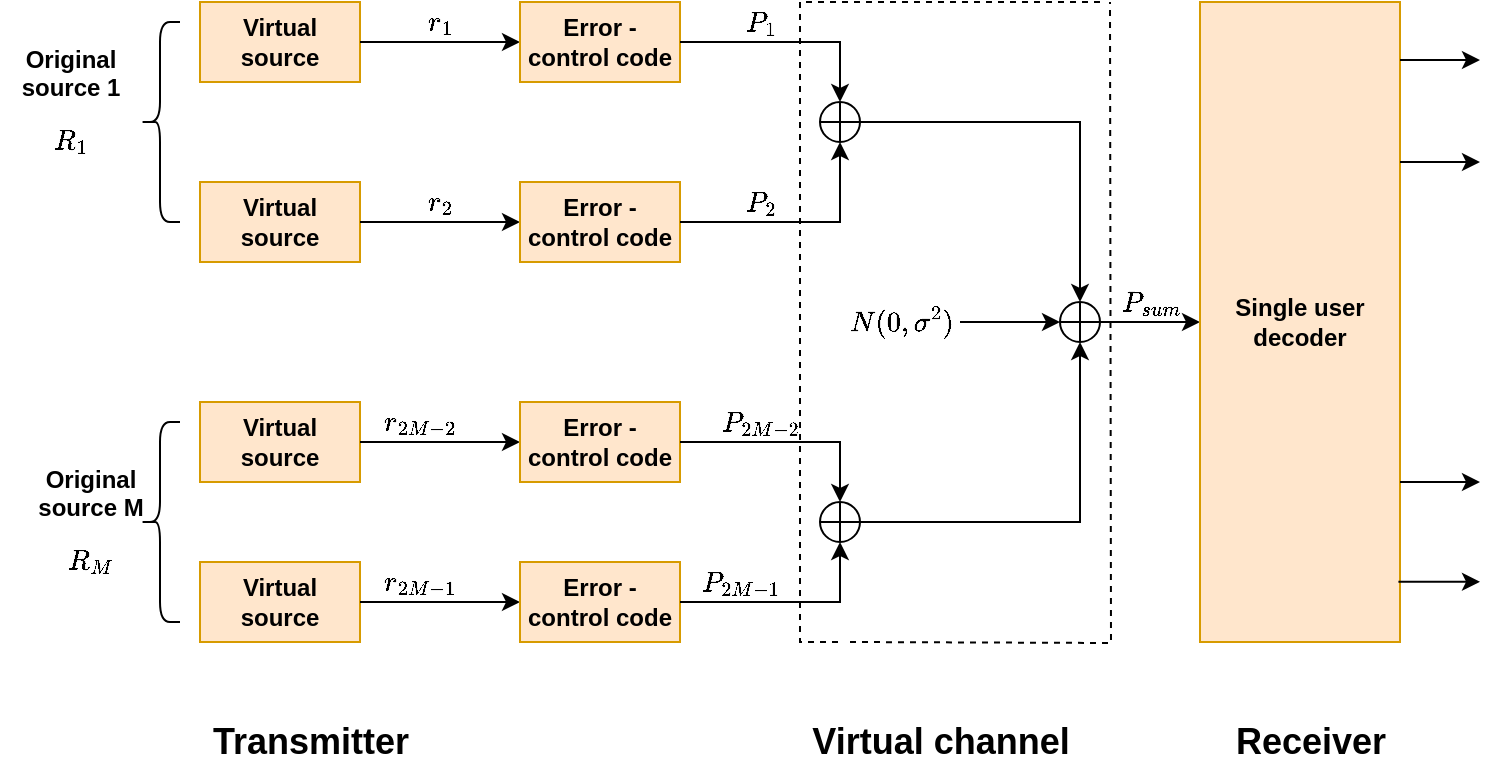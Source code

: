 <mxfile version="14.9.6" type="device"><diagram id="pdJV9NHRxK8Gm3Xo7Sbg" name="Page-1"><mxGraphModel dx="1422" dy="822" grid="1" gridSize="10" guides="1" tooltips="1" connect="1" arrows="1" fold="1" page="1" pageScale="1" pageWidth="850" pageHeight="1100" math="1" shadow="0"><root><mxCell id="0"/><mxCell id="1" parent="0"/><mxCell id="xJBaxBvenWhT0LmAqflb-48" value="&lt;b&gt;Virtual source&lt;/b&gt;" style="rounded=0;whiteSpace=wrap;html=1;fillColor=#ffe6cc;strokeColor=#d79b00;" vertex="1" parent="1"><mxGeometry x="130" y="370" width="80" height="40" as="geometry"/></mxCell><mxCell id="xJBaxBvenWhT0LmAqflb-49" value="&lt;b&gt;Virtual source&lt;/b&gt;" style="rounded=0;whiteSpace=wrap;html=1;fillColor=#ffe6cc;strokeColor=#d79b00;" vertex="1" parent="1"><mxGeometry x="130" y="570" width="80" height="40" as="geometry"/></mxCell><mxCell id="xJBaxBvenWhT0LmAqflb-50" value="&lt;b&gt;Virtual source&lt;/b&gt;" style="rounded=0;whiteSpace=wrap;html=1;fillColor=#ffe6cc;strokeColor=#d79b00;" vertex="1" parent="1"><mxGeometry x="130" y="650" width="80" height="40" as="geometry"/></mxCell><mxCell id="xJBaxBvenWhT0LmAqflb-51" value="&lt;b&gt;Virtual source&lt;/b&gt;" style="rounded=0;whiteSpace=wrap;html=1;fillColor=#ffe6cc;strokeColor=#d79b00;" vertex="1" parent="1"><mxGeometry x="130" y="460" width="80" height="40" as="geometry"/></mxCell><mxCell id="xJBaxBvenWhT0LmAqflb-52" value="" style="endArrow=classic;html=1;rounded=0;edgeStyle=orthogonalEdgeStyle;exitX=1;exitY=0.5;exitDx=0;exitDy=0;" edge="1" parent="1" source="xJBaxBvenWhT0LmAqflb-48"><mxGeometry width="50" height="50" relative="1" as="geometry"><mxPoint x="450" y="500" as="sourcePoint"/><mxPoint x="290" y="390" as="targetPoint"/></mxGeometry></mxCell><mxCell id="xJBaxBvenWhT0LmAqflb-53" value="" style="endArrow=classic;html=1;rounded=0;edgeStyle=orthogonalEdgeStyle;exitX=1;exitY=0.5;exitDx=0;exitDy=0;" edge="1" parent="1" source="xJBaxBvenWhT0LmAqflb-51"><mxGeometry width="50" height="50" relative="1" as="geometry"><mxPoint x="220" y="400" as="sourcePoint"/><mxPoint x="290" y="480" as="targetPoint"/></mxGeometry></mxCell><mxCell id="xJBaxBvenWhT0LmAqflb-54" value="" style="endArrow=classic;html=1;rounded=0;edgeStyle=orthogonalEdgeStyle;exitX=1;exitY=0.5;exitDx=0;exitDy=0;" edge="1" parent="1" source="xJBaxBvenWhT0LmAqflb-49"><mxGeometry width="50" height="50" relative="1" as="geometry"><mxPoint x="220" y="490" as="sourcePoint"/><mxPoint x="290" y="590" as="targetPoint"/></mxGeometry></mxCell><mxCell id="xJBaxBvenWhT0LmAqflb-55" value="" style="endArrow=classic;html=1;rounded=0;edgeStyle=orthogonalEdgeStyle;exitX=1;exitY=0.5;exitDx=0;exitDy=0;" edge="1" parent="1" source="xJBaxBvenWhT0LmAqflb-50"><mxGeometry width="50" height="50" relative="1" as="geometry"><mxPoint x="220" y="600" as="sourcePoint"/><mxPoint x="290" y="670" as="targetPoint"/></mxGeometry></mxCell><mxCell id="xJBaxBvenWhT0LmAqflb-56" value="$$r_1$$" style="text;html=1;align=center;verticalAlign=middle;resizable=0;points=[];autosize=1;strokeColor=none;fillColor=none;" vertex="1" parent="1"><mxGeometry x="220" y="370" width="60" height="20" as="geometry"/></mxCell><mxCell id="xJBaxBvenWhT0LmAqflb-57" value="$$r_2$$" style="text;html=1;align=center;verticalAlign=middle;resizable=0;points=[];autosize=1;strokeColor=none;fillColor=none;" vertex="1" parent="1"><mxGeometry x="220" y="460" width="60" height="20" as="geometry"/></mxCell><mxCell id="xJBaxBvenWhT0LmAqflb-58" value="$$r_{2M-2}$$" style="text;html=1;align=center;verticalAlign=middle;resizable=0;points=[];autosize=1;strokeColor=none;fillColor=none;" vertex="1" parent="1"><mxGeometry x="195" y="570" width="90" height="20" as="geometry"/></mxCell><mxCell id="xJBaxBvenWhT0LmAqflb-59" value="$$r_{2M-1}$$" style="text;html=1;align=center;verticalAlign=middle;resizable=0;points=[];autosize=1;strokeColor=none;fillColor=none;" vertex="1" parent="1"><mxGeometry x="195" y="650" width="90" height="20" as="geometry"/></mxCell><mxCell id="xJBaxBvenWhT0LmAqflb-60" value="&lt;b&gt;Error - control code&lt;/b&gt;" style="rounded=0;whiteSpace=wrap;html=1;fillColor=#ffe6cc;strokeColor=#d79b00;" vertex="1" parent="1"><mxGeometry x="290" y="370" width="80" height="40" as="geometry"/></mxCell><mxCell id="xJBaxBvenWhT0LmAqflb-61" value="&lt;b&gt;Error - control code&lt;/b&gt;" style="rounded=0;whiteSpace=wrap;html=1;fillColor=#ffe6cc;strokeColor=#d79b00;" vertex="1" parent="1"><mxGeometry x="290" y="460" width="80" height="40" as="geometry"/></mxCell><mxCell id="xJBaxBvenWhT0LmAqflb-62" value="&lt;b&gt;Error - control code&lt;/b&gt;" style="rounded=0;whiteSpace=wrap;html=1;fillColor=#ffe6cc;strokeColor=#d79b00;" vertex="1" parent="1"><mxGeometry x="290" y="570" width="80" height="40" as="geometry"/></mxCell><mxCell id="xJBaxBvenWhT0LmAqflb-63" value="&lt;b&gt;Error - control code&lt;/b&gt;" style="rounded=0;whiteSpace=wrap;html=1;fillColor=#ffe6cc;strokeColor=#d79b00;" vertex="1" parent="1"><mxGeometry x="290" y="650" width="80" height="40" as="geometry"/></mxCell><mxCell id="xJBaxBvenWhT0LmAqflb-64" value="" style="endArrow=classic;html=1;rounded=0;edgeStyle=orthogonalEdgeStyle;exitX=1;exitY=0.5;exitDx=0;exitDy=0;" edge="1" parent="1" source="xJBaxBvenWhT0LmAqflb-60" target="xJBaxBvenWhT0LmAqflb-65"><mxGeometry width="50" height="50" relative="1" as="geometry"><mxPoint x="420" y="550" as="sourcePoint"/><mxPoint x="470" y="500" as="targetPoint"/></mxGeometry></mxCell><mxCell id="xJBaxBvenWhT0LmAqflb-65" value="" style="shape=orEllipse;perimeter=ellipsePerimeter;whiteSpace=wrap;html=1;backgroundOutline=1;" vertex="1" parent="1"><mxGeometry x="440" y="420" width="20" height="20" as="geometry"/></mxCell><mxCell id="xJBaxBvenWhT0LmAqflb-66" value="" style="endArrow=classic;html=1;rounded=0;edgeStyle=orthogonalEdgeStyle;exitX=1;exitY=0.5;exitDx=0;exitDy=0;entryX=0.5;entryY=1;entryDx=0;entryDy=0;" edge="1" parent="1" source="xJBaxBvenWhT0LmAqflb-61" target="xJBaxBvenWhT0LmAqflb-65"><mxGeometry width="50" height="50" relative="1" as="geometry"><mxPoint x="380" y="400" as="sourcePoint"/><mxPoint x="470" y="430" as="targetPoint"/></mxGeometry></mxCell><mxCell id="xJBaxBvenWhT0LmAqflb-67" value="" style="shape=orEllipse;perimeter=ellipsePerimeter;whiteSpace=wrap;html=1;backgroundOutline=1;" vertex="1" parent="1"><mxGeometry x="440" y="620" width="20" height="20" as="geometry"/></mxCell><mxCell id="xJBaxBvenWhT0LmAqflb-68" value="" style="edgeStyle=segmentEdgeStyle;endArrow=classic;html=1;rounded=0;entryX=0.5;entryY=0;entryDx=0;entryDy=0;exitX=1;exitY=0.5;exitDx=0;exitDy=0;" edge="1" parent="1" source="xJBaxBvenWhT0LmAqflb-62" target="xJBaxBvenWhT0LmAqflb-67"><mxGeometry width="50" height="50" relative="1" as="geometry"><mxPoint x="420" y="550" as="sourcePoint"/><mxPoint x="470" y="500" as="targetPoint"/></mxGeometry></mxCell><mxCell id="xJBaxBvenWhT0LmAqflb-69" value="" style="edgeStyle=segmentEdgeStyle;endArrow=classic;html=1;rounded=0;entryX=0.5;entryY=1;entryDx=0;entryDy=0;exitX=1;exitY=0.5;exitDx=0;exitDy=0;" edge="1" parent="1" source="xJBaxBvenWhT0LmAqflb-63" target="xJBaxBvenWhT0LmAqflb-67"><mxGeometry width="50" height="50" relative="1" as="geometry"><mxPoint x="420" y="550" as="sourcePoint"/><mxPoint x="470" y="500" as="targetPoint"/></mxGeometry></mxCell><mxCell id="xJBaxBvenWhT0LmAqflb-70" value="" style="shape=orEllipse;perimeter=ellipsePerimeter;whiteSpace=wrap;html=1;backgroundOutline=1;" vertex="1" parent="1"><mxGeometry x="560" y="520" width="20" height="20" as="geometry"/></mxCell><mxCell id="xJBaxBvenWhT0LmAqflb-71" value="" style="edgeStyle=elbowEdgeStyle;elbow=horizontal;endArrow=classic;html=1;rounded=0;exitX=1;exitY=0.5;exitDx=0;exitDy=0;entryX=0.5;entryY=0;entryDx=0;entryDy=0;" edge="1" parent="1" source="xJBaxBvenWhT0LmAqflb-65" target="xJBaxBvenWhT0LmAqflb-70"><mxGeometry width="50" height="50" relative="1" as="geometry"><mxPoint x="420" y="550" as="sourcePoint"/><mxPoint x="570" y="470" as="targetPoint"/><Array as="points"><mxPoint x="570" y="440"/></Array></mxGeometry></mxCell><mxCell id="xJBaxBvenWhT0LmAqflb-72" value="" style="edgeStyle=segmentEdgeStyle;endArrow=classic;html=1;rounded=0;exitX=1;exitY=0.5;exitDx=0;exitDy=0;entryX=0.5;entryY=1;entryDx=0;entryDy=0;" edge="1" parent="1" source="xJBaxBvenWhT0LmAqflb-67" target="xJBaxBvenWhT0LmAqflb-70"><mxGeometry width="50" height="50" relative="1" as="geometry"><mxPoint x="420" y="550" as="sourcePoint"/><mxPoint x="470" y="500" as="targetPoint"/></mxGeometry></mxCell><mxCell id="xJBaxBvenWhT0LmAqflb-73" value="" style="edgeStyle=segmentEdgeStyle;endArrow=classic;html=1;rounded=0;entryX=0;entryY=0.5;entryDx=0;entryDy=0;" edge="1" parent="1" target="xJBaxBvenWhT0LmAqflb-70"><mxGeometry width="50" height="50" relative="1" as="geometry"><mxPoint x="510" y="530" as="sourcePoint"/><mxPoint x="470" y="500" as="targetPoint"/></mxGeometry></mxCell><mxCell id="xJBaxBvenWhT0LmAqflb-74" value="" style="edgeStyle=segmentEdgeStyle;endArrow=classic;html=1;rounded=0;exitX=1;exitY=0.5;exitDx=0;exitDy=0;" edge="1" parent="1" source="xJBaxBvenWhT0LmAqflb-70"><mxGeometry width="50" height="50" relative="1" as="geometry"><mxPoint x="520" y="540" as="sourcePoint"/><mxPoint x="630" y="530" as="targetPoint"/></mxGeometry></mxCell><mxCell id="xJBaxBvenWhT0LmAqflb-75" value="$$N (0, \sigma^2)$$" style="text;html=1;align=center;verticalAlign=middle;resizable=0;points=[];autosize=1;strokeColor=none;fillColor=none;" vertex="1" parent="1"><mxGeometry x="420" y="520" width="120" height="20" as="geometry"/></mxCell><mxCell id="xJBaxBvenWhT0LmAqflb-76" value="$$P_{sum}$$" style="text;html=1;align=center;verticalAlign=middle;resizable=0;points=[];autosize=1;strokeColor=none;fillColor=none;" vertex="1" parent="1"><mxGeometry x="560" y="510" width="90" height="20" as="geometry"/></mxCell><mxCell id="xJBaxBvenWhT0LmAqflb-77" value="" style="shape=curlyBracket;whiteSpace=wrap;html=1;rounded=1;" vertex="1" parent="1"><mxGeometry x="100" y="580" width="20" height="100" as="geometry"/></mxCell><mxCell id="xJBaxBvenWhT0LmAqflb-78" value="" style="shape=curlyBracket;whiteSpace=wrap;html=1;rounded=1;" vertex="1" parent="1"><mxGeometry x="100" y="380" width="20" height="100" as="geometry"/></mxCell><mxCell id="xJBaxBvenWhT0LmAqflb-79" value="&lt;b&gt;Original &lt;br&gt;source 1&lt;br&gt;$$R_1$$&lt;/b&gt;" style="text;html=1;align=center;verticalAlign=middle;resizable=0;points=[];autosize=1;strokeColor=none;fillColor=none;" vertex="1" parent="1"><mxGeometry x="30" y="400" width="70" height="50" as="geometry"/></mxCell><mxCell id="xJBaxBvenWhT0LmAqflb-80" value="&lt;b&gt;Original&lt;br&gt;source M&lt;br&gt;$$R_M$$&lt;/b&gt;" style="text;html=1;align=center;verticalAlign=middle;resizable=0;points=[];autosize=1;strokeColor=none;fillColor=none;" vertex="1" parent="1"><mxGeometry x="40" y="610" width="70" height="50" as="geometry"/></mxCell><mxCell id="xJBaxBvenWhT0LmAqflb-81" value="$$P_1$$" style="text;html=1;align=center;verticalAlign=middle;resizable=0;points=[];autosize=1;strokeColor=none;fillColor=none;" vertex="1" parent="1"><mxGeometry x="380" y="370" width="60" height="20" as="geometry"/></mxCell><mxCell id="xJBaxBvenWhT0LmAqflb-82" value="$$P_2$$" style="text;html=1;align=center;verticalAlign=middle;resizable=0;points=[];autosize=1;strokeColor=none;fillColor=none;" vertex="1" parent="1"><mxGeometry x="380" y="460" width="60" height="20" as="geometry"/></mxCell><mxCell id="xJBaxBvenWhT0LmAqflb-83" value="$$P_{2M-2}$$" style="text;html=1;align=center;verticalAlign=middle;resizable=0;points=[];autosize=1;strokeColor=none;fillColor=none;" vertex="1" parent="1"><mxGeometry x="365" y="570" width="90" height="20" as="geometry"/></mxCell><mxCell id="xJBaxBvenWhT0LmAqflb-84" value="$$P_{2M-1}$$" style="text;html=1;align=center;verticalAlign=middle;resizable=0;points=[];autosize=1;strokeColor=none;fillColor=none;" vertex="1" parent="1"><mxGeometry x="355" y="650" width="90" height="20" as="geometry"/></mxCell><mxCell id="xJBaxBvenWhT0LmAqflb-85" value="&lt;b&gt;Single user decoder&lt;/b&gt;" style="rounded=0;whiteSpace=wrap;html=1;fillColor=#ffe6cc;strokeColor=#d79b00;" vertex="1" parent="1"><mxGeometry x="630" y="370" width="100" height="320" as="geometry"/></mxCell><mxCell id="xJBaxBvenWhT0LmAqflb-86" value="" style="edgeStyle=segmentEdgeStyle;endArrow=classic;html=1;rounded=0;" edge="1" parent="1"><mxGeometry width="50" height="50" relative="1" as="geometry"><mxPoint x="730" y="399" as="sourcePoint"/><mxPoint x="770" y="399" as="targetPoint"/></mxGeometry></mxCell><mxCell id="xJBaxBvenWhT0LmAqflb-87" value="" style="edgeStyle=segmentEdgeStyle;endArrow=classic;html=1;rounded=0;exitX=1;exitY=0.25;exitDx=0;exitDy=0;" edge="1" parent="1" source="xJBaxBvenWhT0LmAqflb-85"><mxGeometry width="50" height="50" relative="1" as="geometry"><mxPoint x="740" y="409" as="sourcePoint"/><mxPoint x="770" y="450" as="targetPoint"/></mxGeometry></mxCell><mxCell id="xJBaxBvenWhT0LmAqflb-88" value="" style="edgeStyle=segmentEdgeStyle;endArrow=classic;html=1;rounded=0;exitX=1;exitY=0.75;exitDx=0;exitDy=0;" edge="1" parent="1" source="xJBaxBvenWhT0LmAqflb-85"><mxGeometry width="50" height="50" relative="1" as="geometry"><mxPoint x="750" y="600" as="sourcePoint"/><mxPoint x="770" y="610" as="targetPoint"/></mxGeometry></mxCell><mxCell id="xJBaxBvenWhT0LmAqflb-89" value="" style="edgeStyle=segmentEdgeStyle;endArrow=classic;html=1;rounded=0;exitX=0.992;exitY=0.906;exitDx=0;exitDy=0;exitPerimeter=0;" edge="1" parent="1" source="xJBaxBvenWhT0LmAqflb-85"><mxGeometry width="50" height="50" relative="1" as="geometry"><mxPoint x="740" y="660" as="sourcePoint"/><mxPoint x="770" y="660" as="targetPoint"/></mxGeometry></mxCell><mxCell id="xJBaxBvenWhT0LmAqflb-90" value="&lt;b&gt;&lt;font style=&quot;font-size: 18px&quot;&gt;Receiver&lt;/font&gt;&lt;/b&gt;" style="text;html=1;align=center;verticalAlign=middle;resizable=0;points=[];autosize=1;strokeColor=none;fillColor=none;" vertex="1" parent="1"><mxGeometry x="640" y="730" width="90" height="20" as="geometry"/></mxCell><mxCell id="xJBaxBvenWhT0LmAqflb-91" value="&lt;b&gt;&lt;font style=&quot;font-size: 18px&quot;&gt;Transmitter&lt;/font&gt;&lt;/b&gt;" style="text;html=1;align=center;verticalAlign=middle;resizable=0;points=[];autosize=1;strokeColor=none;fillColor=none;" vertex="1" parent="1"><mxGeometry x="130" y="730" width="110" height="20" as="geometry"/></mxCell><mxCell id="xJBaxBvenWhT0LmAqflb-92" value="&lt;font style=&quot;font-size: 18px&quot;&gt;&lt;b&gt;Virtual channel&lt;/b&gt;&lt;/font&gt;" style="text;html=1;align=center;verticalAlign=middle;resizable=0;points=[];autosize=1;strokeColor=none;fillColor=none;" vertex="1" parent="1"><mxGeometry x="430" y="730" width="140" height="20" as="geometry"/></mxCell><mxCell id="xJBaxBvenWhT0LmAqflb-93" value="" style="endArrow=none;dashed=1;html=1;rounded=0;edgeStyle=orthogonalEdgeStyle;" edge="1" parent="1"><mxGeometry width="50" height="50" relative="1" as="geometry"><mxPoint x="580" y="370" as="sourcePoint"/><mxPoint x="450" y="690" as="targetPoint"/><Array as="points"><mxPoint x="430" y="370"/><mxPoint x="430" y="690"/></Array></mxGeometry></mxCell><mxCell id="xJBaxBvenWhT0LmAqflb-94" value="" style="endArrow=none;dashed=1;html=1;rounded=0;edgeStyle=orthogonalEdgeStyle;" edge="1" parent="1"><mxGeometry width="50" height="50" relative="1" as="geometry"><mxPoint x="455" y="690" as="sourcePoint"/><mxPoint x="585" y="370" as="targetPoint"/></mxGeometry></mxCell></root></mxGraphModel></diagram></mxfile>